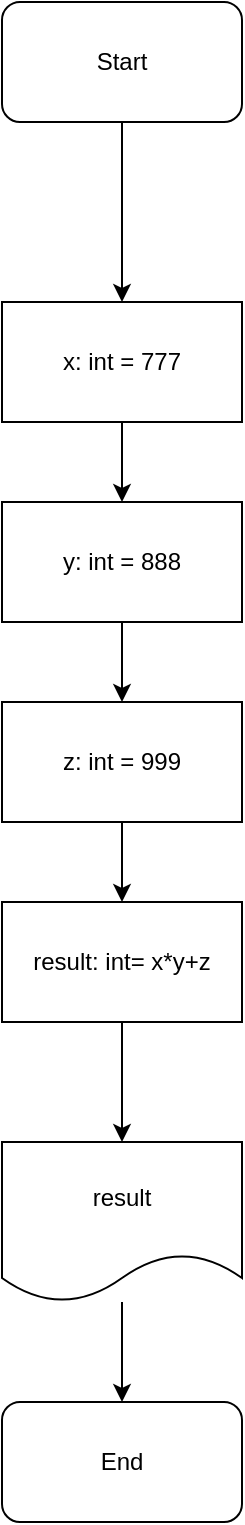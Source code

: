 <mxfile version="24.6.4" type="device">
  <diagram name="Page-1" id="TijOERPIX4s6NqBEmctZ">
    <mxGraphModel dx="1360" dy="717" grid="1" gridSize="10" guides="1" tooltips="1" connect="1" arrows="1" fold="1" page="1" pageScale="1" pageWidth="850" pageHeight="1100" math="0" shadow="0">
      <root>
        <mxCell id="0" />
        <mxCell id="1" parent="0" />
        <mxCell id="mJTAdu8yQVBqp39Nbf6n-5" style="edgeStyle=orthogonalEdgeStyle;rounded=0;orthogonalLoop=1;jettySize=auto;html=1;" edge="1" parent="1" source="mJTAdu8yQVBqp39Nbf6n-1" target="mJTAdu8yQVBqp39Nbf6n-4">
          <mxGeometry relative="1" as="geometry" />
        </mxCell>
        <mxCell id="mJTAdu8yQVBqp39Nbf6n-1" value="Start" style="rounded=1;whiteSpace=wrap;html=1;" vertex="1" parent="1">
          <mxGeometry x="310" y="190" width="120" height="60" as="geometry" />
        </mxCell>
        <mxCell id="mJTAdu8yQVBqp39Nbf6n-2" value="End" style="rounded=1;whiteSpace=wrap;html=1;" vertex="1" parent="1">
          <mxGeometry x="310" y="890" width="120" height="60" as="geometry" />
        </mxCell>
        <mxCell id="mJTAdu8yQVBqp39Nbf6n-7" style="edgeStyle=orthogonalEdgeStyle;rounded=0;orthogonalLoop=1;jettySize=auto;html=1;entryX=0.5;entryY=0;entryDx=0;entryDy=0;" edge="1" parent="1" source="mJTAdu8yQVBqp39Nbf6n-4" target="mJTAdu8yQVBqp39Nbf6n-6">
          <mxGeometry relative="1" as="geometry" />
        </mxCell>
        <mxCell id="mJTAdu8yQVBqp39Nbf6n-4" value="x: int = 777" style="rounded=0;whiteSpace=wrap;html=1;" vertex="1" parent="1">
          <mxGeometry x="310" y="340" width="120" height="60" as="geometry" />
        </mxCell>
        <mxCell id="mJTAdu8yQVBqp39Nbf6n-9" value="" style="edgeStyle=orthogonalEdgeStyle;rounded=0;orthogonalLoop=1;jettySize=auto;html=1;" edge="1" parent="1" source="mJTAdu8yQVBqp39Nbf6n-6" target="mJTAdu8yQVBqp39Nbf6n-8">
          <mxGeometry relative="1" as="geometry" />
        </mxCell>
        <mxCell id="mJTAdu8yQVBqp39Nbf6n-6" value="y: int = 888" style="rounded=0;whiteSpace=wrap;html=1;" vertex="1" parent="1">
          <mxGeometry x="310" y="440" width="120" height="60" as="geometry" />
        </mxCell>
        <mxCell id="mJTAdu8yQVBqp39Nbf6n-16" value="" style="edgeStyle=orthogonalEdgeStyle;rounded=0;orthogonalLoop=1;jettySize=auto;html=1;" edge="1" parent="1" source="mJTAdu8yQVBqp39Nbf6n-8" target="mJTAdu8yQVBqp39Nbf6n-10">
          <mxGeometry relative="1" as="geometry" />
        </mxCell>
        <mxCell id="mJTAdu8yQVBqp39Nbf6n-8" value="z: int = 999" style="rounded=0;whiteSpace=wrap;html=1;" vertex="1" parent="1">
          <mxGeometry x="310" y="540" width="120" height="60" as="geometry" />
        </mxCell>
        <mxCell id="mJTAdu8yQVBqp39Nbf6n-17" value="" style="edgeStyle=orthogonalEdgeStyle;rounded=0;orthogonalLoop=1;jettySize=auto;html=1;" edge="1" parent="1" source="mJTAdu8yQVBqp39Nbf6n-10" target="mJTAdu8yQVBqp39Nbf6n-12">
          <mxGeometry relative="1" as="geometry" />
        </mxCell>
        <mxCell id="mJTAdu8yQVBqp39Nbf6n-10" value="result: int= x*y+z" style="rounded=0;whiteSpace=wrap;html=1;" vertex="1" parent="1">
          <mxGeometry x="310" y="640" width="120" height="60" as="geometry" />
        </mxCell>
        <mxCell id="mJTAdu8yQVBqp39Nbf6n-18" value="" style="edgeStyle=orthogonalEdgeStyle;rounded=0;orthogonalLoop=1;jettySize=auto;html=1;" edge="1" parent="1" source="mJTAdu8yQVBqp39Nbf6n-12" target="mJTAdu8yQVBqp39Nbf6n-2">
          <mxGeometry relative="1" as="geometry" />
        </mxCell>
        <mxCell id="mJTAdu8yQVBqp39Nbf6n-12" value="result" style="shape=document;whiteSpace=wrap;html=1;boundedLbl=1;" vertex="1" parent="1">
          <mxGeometry x="310" y="760" width="120" height="80" as="geometry" />
        </mxCell>
      </root>
    </mxGraphModel>
  </diagram>
</mxfile>
